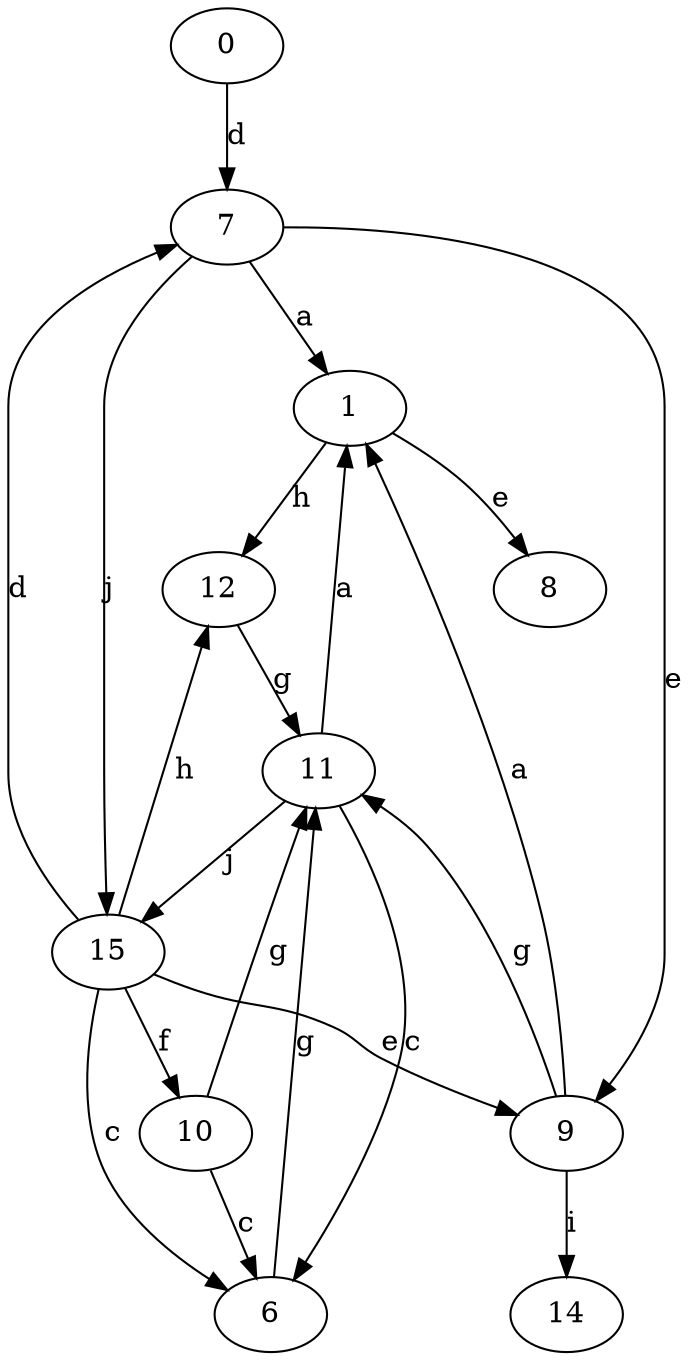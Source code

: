 strict digraph  {
0;
1;
6;
7;
8;
9;
10;
11;
12;
14;
15;
0 -> 7  [label=d];
1 -> 8  [label=e];
1 -> 12  [label=h];
6 -> 11  [label=g];
7 -> 1  [label=a];
7 -> 9  [label=e];
7 -> 15  [label=j];
9 -> 1  [label=a];
9 -> 11  [label=g];
9 -> 14  [label=i];
10 -> 6  [label=c];
10 -> 11  [label=g];
11 -> 1  [label=a];
11 -> 6  [label=c];
11 -> 15  [label=j];
12 -> 11  [label=g];
15 -> 6  [label=c];
15 -> 7  [label=d];
15 -> 9  [label=e];
15 -> 10  [label=f];
15 -> 12  [label=h];
}
